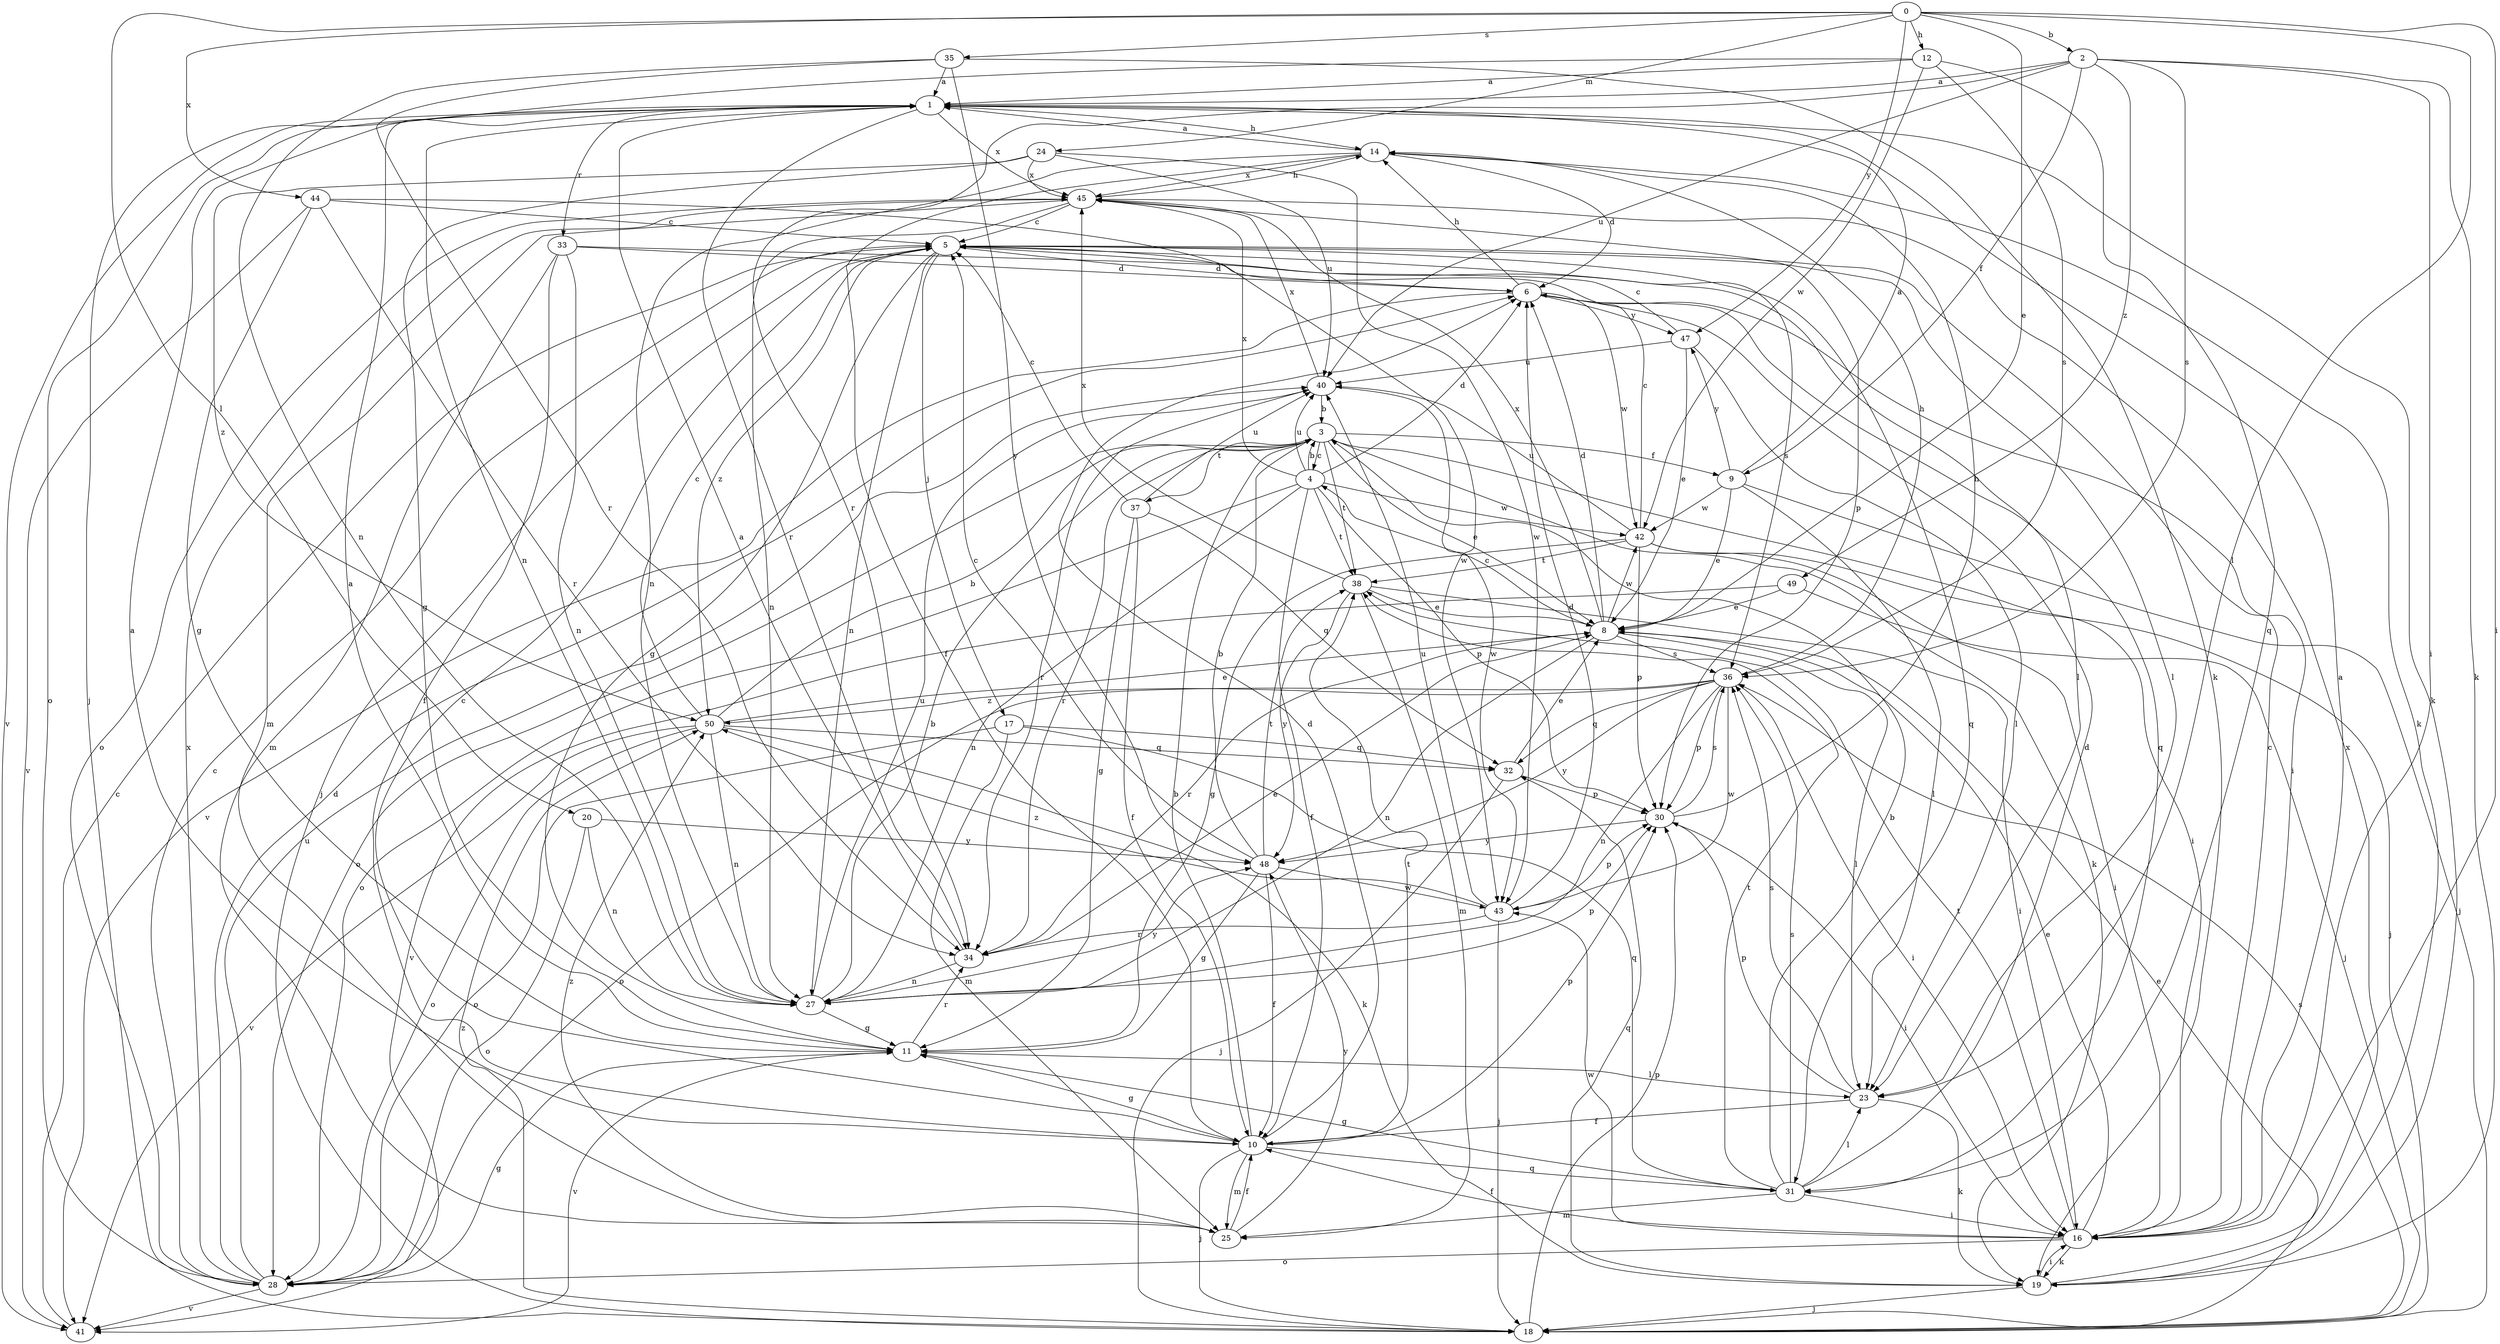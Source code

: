 strict digraph  {
0;
1;
2;
3;
4;
5;
6;
8;
9;
10;
11;
12;
14;
16;
17;
18;
19;
20;
23;
24;
25;
27;
28;
30;
31;
32;
33;
34;
35;
36;
37;
38;
40;
41;
42;
43;
44;
45;
47;
48;
49;
50;
0 -> 2  [label=b];
0 -> 8  [label=e];
0 -> 12  [label=h];
0 -> 16  [label=i];
0 -> 20  [label=l];
0 -> 23  [label=l];
0 -> 24  [label=m];
0 -> 35  [label=s];
0 -> 44  [label=x];
0 -> 47  [label=y];
1 -> 14  [label=h];
1 -> 19  [label=k];
1 -> 27  [label=n];
1 -> 28  [label=o];
1 -> 33  [label=r];
1 -> 34  [label=r];
1 -> 41  [label=v];
1 -> 45  [label=x];
2 -> 1  [label=a];
2 -> 9  [label=f];
2 -> 16  [label=i];
2 -> 19  [label=k];
2 -> 34  [label=r];
2 -> 36  [label=s];
2 -> 40  [label=u];
2 -> 49  [label=z];
3 -> 4  [label=c];
3 -> 8  [label=e];
3 -> 9  [label=f];
3 -> 16  [label=i];
3 -> 19  [label=k];
3 -> 28  [label=o];
3 -> 34  [label=r];
3 -> 37  [label=t];
3 -> 38  [label=t];
4 -> 3  [label=b];
4 -> 6  [label=d];
4 -> 10  [label=f];
4 -> 27  [label=n];
4 -> 28  [label=o];
4 -> 30  [label=p];
4 -> 38  [label=t];
4 -> 40  [label=u];
4 -> 42  [label=w];
4 -> 45  [label=x];
5 -> 6  [label=d];
5 -> 11  [label=g];
5 -> 17  [label=j];
5 -> 18  [label=j];
5 -> 23  [label=l];
5 -> 27  [label=n];
5 -> 31  [label=q];
5 -> 36  [label=s];
5 -> 50  [label=z];
6 -> 14  [label=h];
6 -> 16  [label=i];
6 -> 31  [label=q];
6 -> 41  [label=v];
6 -> 42  [label=w];
6 -> 47  [label=y];
8 -> 4  [label=c];
8 -> 6  [label=d];
8 -> 23  [label=l];
8 -> 27  [label=n];
8 -> 34  [label=r];
8 -> 36  [label=s];
8 -> 42  [label=w];
8 -> 45  [label=x];
9 -> 1  [label=a];
9 -> 8  [label=e];
9 -> 18  [label=j];
9 -> 23  [label=l];
9 -> 42  [label=w];
9 -> 47  [label=y];
10 -> 1  [label=a];
10 -> 3  [label=b];
10 -> 5  [label=c];
10 -> 6  [label=d];
10 -> 11  [label=g];
10 -> 18  [label=j];
10 -> 25  [label=m];
10 -> 30  [label=p];
10 -> 31  [label=q];
10 -> 38  [label=t];
11 -> 1  [label=a];
11 -> 23  [label=l];
11 -> 34  [label=r];
11 -> 41  [label=v];
12 -> 1  [label=a];
12 -> 18  [label=j];
12 -> 31  [label=q];
12 -> 36  [label=s];
12 -> 42  [label=w];
14 -> 1  [label=a];
14 -> 6  [label=d];
14 -> 10  [label=f];
14 -> 19  [label=k];
14 -> 27  [label=n];
14 -> 45  [label=x];
16 -> 1  [label=a];
16 -> 5  [label=c];
16 -> 8  [label=e];
16 -> 10  [label=f];
16 -> 19  [label=k];
16 -> 28  [label=o];
16 -> 38  [label=t];
16 -> 43  [label=w];
17 -> 25  [label=m];
17 -> 28  [label=o];
17 -> 31  [label=q];
17 -> 32  [label=q];
18 -> 8  [label=e];
18 -> 30  [label=p];
18 -> 36  [label=s];
18 -> 50  [label=z];
19 -> 16  [label=i];
19 -> 18  [label=j];
19 -> 32  [label=q];
19 -> 45  [label=x];
20 -> 27  [label=n];
20 -> 28  [label=o];
20 -> 48  [label=y];
23 -> 10  [label=f];
23 -> 19  [label=k];
23 -> 30  [label=p];
23 -> 36  [label=s];
24 -> 11  [label=g];
24 -> 40  [label=u];
24 -> 43  [label=w];
24 -> 45  [label=x];
24 -> 50  [label=z];
25 -> 10  [label=f];
25 -> 48  [label=y];
25 -> 50  [label=z];
27 -> 3  [label=b];
27 -> 11  [label=g];
27 -> 30  [label=p];
27 -> 40  [label=u];
27 -> 48  [label=y];
28 -> 5  [label=c];
28 -> 6  [label=d];
28 -> 11  [label=g];
28 -> 40  [label=u];
28 -> 41  [label=v];
28 -> 45  [label=x];
30 -> 14  [label=h];
30 -> 16  [label=i];
30 -> 36  [label=s];
30 -> 48  [label=y];
31 -> 3  [label=b];
31 -> 6  [label=d];
31 -> 11  [label=g];
31 -> 16  [label=i];
31 -> 23  [label=l];
31 -> 25  [label=m];
31 -> 36  [label=s];
31 -> 38  [label=t];
32 -> 8  [label=e];
32 -> 18  [label=j];
32 -> 30  [label=p];
33 -> 6  [label=d];
33 -> 10  [label=f];
33 -> 23  [label=l];
33 -> 25  [label=m];
33 -> 27  [label=n];
34 -> 1  [label=a];
34 -> 8  [label=e];
34 -> 27  [label=n];
35 -> 1  [label=a];
35 -> 19  [label=k];
35 -> 27  [label=n];
35 -> 34  [label=r];
35 -> 48  [label=y];
36 -> 14  [label=h];
36 -> 16  [label=i];
36 -> 27  [label=n];
36 -> 28  [label=o];
36 -> 30  [label=p];
36 -> 32  [label=q];
36 -> 43  [label=w];
36 -> 48  [label=y];
36 -> 50  [label=z];
37 -> 5  [label=c];
37 -> 10  [label=f];
37 -> 11  [label=g];
37 -> 32  [label=q];
37 -> 40  [label=u];
38 -> 8  [label=e];
38 -> 16  [label=i];
38 -> 25  [label=m];
38 -> 45  [label=x];
38 -> 48  [label=y];
40 -> 3  [label=b];
40 -> 34  [label=r];
40 -> 43  [label=w];
40 -> 45  [label=x];
41 -> 5  [label=c];
42 -> 5  [label=c];
42 -> 11  [label=g];
42 -> 16  [label=i];
42 -> 18  [label=j];
42 -> 30  [label=p];
42 -> 38  [label=t];
42 -> 40  [label=u];
43 -> 6  [label=d];
43 -> 18  [label=j];
43 -> 30  [label=p];
43 -> 34  [label=r];
43 -> 40  [label=u];
43 -> 50  [label=z];
44 -> 5  [label=c];
44 -> 11  [label=g];
44 -> 34  [label=r];
44 -> 41  [label=v];
44 -> 43  [label=w];
45 -> 5  [label=c];
45 -> 14  [label=h];
45 -> 25  [label=m];
45 -> 27  [label=n];
45 -> 28  [label=o];
45 -> 30  [label=p];
47 -> 5  [label=c];
47 -> 8  [label=e];
47 -> 23  [label=l];
47 -> 40  [label=u];
48 -> 3  [label=b];
48 -> 5  [label=c];
48 -> 10  [label=f];
48 -> 11  [label=g];
48 -> 38  [label=t];
48 -> 43  [label=w];
49 -> 8  [label=e];
49 -> 18  [label=j];
49 -> 41  [label=v];
50 -> 3  [label=b];
50 -> 5  [label=c];
50 -> 8  [label=e];
50 -> 19  [label=k];
50 -> 27  [label=n];
50 -> 28  [label=o];
50 -> 32  [label=q];
50 -> 41  [label=v];
}

